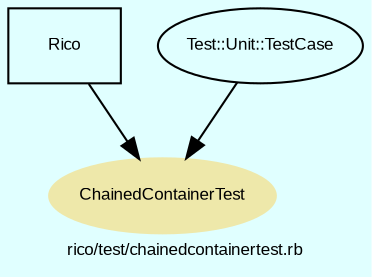 digraph TopLevel {
    compound = true
    bgcolor = lightcyan1
    fontname = Arial
    fontsize = 8
    label = "rico/test/chainedcontainertest.rb"
    node [
        fontname = Arial,
        fontsize = 8,
        color = black
    ]

    ChainedContainerTest [
        fontcolor = black,
        URL = "classes/ChainedContainerTest.html",
        shape = ellipse,
        color = palegoldenrod,
        style = filled,
        label = "ChainedContainerTest"
    ]

    Rico [
        URL = "classes/Rico.html",
        shape = box,
        label = "Rico"
    ]

    Rico -> ChainedContainerTest [

    ]

    Test__Unit__TestCase [
        URL = "classes/Test/Unit/TestCase.html",
        label = "Test::Unit::TestCase"
    ]

    Test__Unit__TestCase -> ChainedContainerTest [

    ]

}

